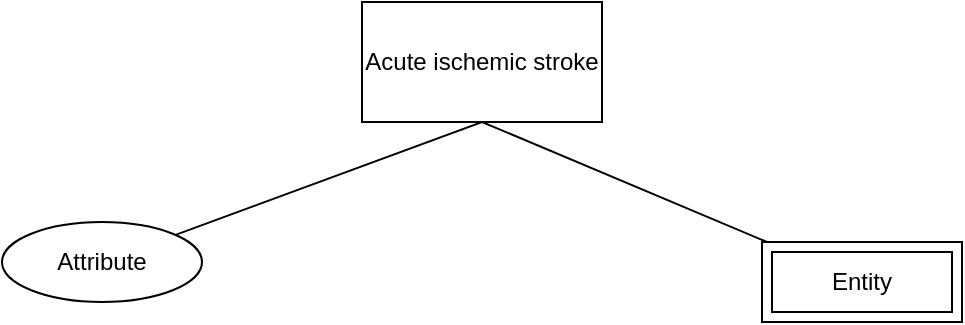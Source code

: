 <mxfile version="24.7.12">
  <diagram name="Pagina-1" id="-xJD6_Bux9LvyQITVieA">
    <mxGraphModel dx="1434" dy="746" grid="1" gridSize="10" guides="1" tooltips="1" connect="1" arrows="1" fold="1" page="1" pageScale="1" pageWidth="827" pageHeight="1169" math="0" shadow="0">
      <root>
        <mxCell id="0" />
        <mxCell id="1" parent="0" />
        <mxCell id="kTm4EUDAZXAJN0c0cNTd-1" value="&lt;div&gt;Acute ischemic stroke&lt;/div&gt;" style="rounded=0;whiteSpace=wrap;html=1;" vertex="1" parent="1">
          <mxGeometry x="310" y="140" width="120" height="60" as="geometry" />
        </mxCell>
        <mxCell id="kTm4EUDAZXAJN0c0cNTd-2" value="" style="endArrow=none;html=1;rounded=0;" edge="1" parent="1" source="kTm4EUDAZXAJN0c0cNTd-7" target="kTm4EUDAZXAJN0c0cNTd-3">
          <mxGeometry width="50" height="50" relative="1" as="geometry">
            <mxPoint x="280" y="320" as="sourcePoint" />
            <mxPoint x="470" y="320" as="targetPoint" />
            <Array as="points">
              <mxPoint x="370" y="200" />
            </Array>
          </mxGeometry>
        </mxCell>
        <mxCell id="kTm4EUDAZXAJN0c0cNTd-3" value="Entity" style="shape=ext;margin=3;double=1;whiteSpace=wrap;html=1;align=center;" vertex="1" parent="1">
          <mxGeometry x="510" y="260" width="100" height="40" as="geometry" />
        </mxCell>
        <mxCell id="kTm4EUDAZXAJN0c0cNTd-7" value="Attribute" style="ellipse;whiteSpace=wrap;html=1;align=center;" vertex="1" parent="1">
          <mxGeometry x="130" y="250" width="100" height="40" as="geometry" />
        </mxCell>
      </root>
    </mxGraphModel>
  </diagram>
</mxfile>
